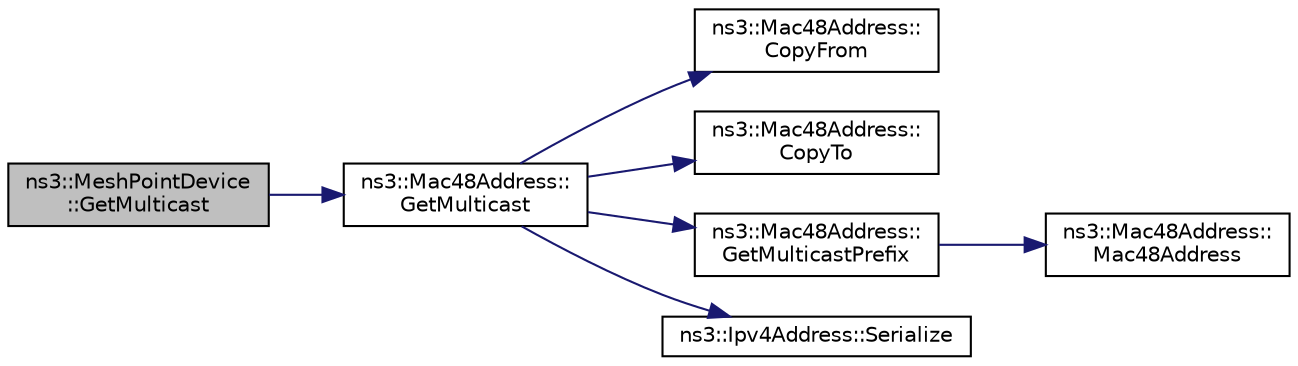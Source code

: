digraph "ns3::MeshPointDevice::GetMulticast"
{
 // LATEX_PDF_SIZE
  edge [fontname="Helvetica",fontsize="10",labelfontname="Helvetica",labelfontsize="10"];
  node [fontname="Helvetica",fontsize="10",shape=record];
  rankdir="LR";
  Node1 [label="ns3::MeshPointDevice\l::GetMulticast",height=0.2,width=0.4,color="black", fillcolor="grey75", style="filled", fontcolor="black",tooltip="Register routing protocol to be used. Protocol must be already installed on this mesh point."];
  Node1 -> Node2 [color="midnightblue",fontsize="10",style="solid",fontname="Helvetica"];
  Node2 [label="ns3::Mac48Address::\lGetMulticast",height=0.2,width=0.4,color="black", fillcolor="white", style="filled",URL="$classns3_1_1_mac48_address.html#a23d170f8c7a7d90a8110425620285819",tooltip=" "];
  Node2 -> Node3 [color="midnightblue",fontsize="10",style="solid",fontname="Helvetica"];
  Node3 [label="ns3::Mac48Address::\lCopyFrom",height=0.2,width=0.4,color="black", fillcolor="white", style="filled",URL="$classns3_1_1_mac48_address.html#a62033fab3f2c573f0cc0be1121d493d2",tooltip=" "];
  Node2 -> Node4 [color="midnightblue",fontsize="10",style="solid",fontname="Helvetica"];
  Node4 [label="ns3::Mac48Address::\lCopyTo",height=0.2,width=0.4,color="black", fillcolor="white", style="filled",URL="$classns3_1_1_mac48_address.html#aee207644fc383b292fedfa6fba3df91f",tooltip=" "];
  Node2 -> Node5 [color="midnightblue",fontsize="10",style="solid",fontname="Helvetica"];
  Node5 [label="ns3::Mac48Address::\lGetMulticastPrefix",height=0.2,width=0.4,color="black", fillcolor="white", style="filled",URL="$classns3_1_1_mac48_address.html#a972212d7b69ef0beab1048c733619b3a",tooltip=" "];
  Node5 -> Node6 [color="midnightblue",fontsize="10",style="solid",fontname="Helvetica"];
  Node6 [label="ns3::Mac48Address::\lMac48Address",height=0.2,width=0.4,color="black", fillcolor="white", style="filled",URL="$classns3_1_1_mac48_address.html#a17882c09fc6317d5bcf4efdb62a37d07",tooltip=" "];
  Node2 -> Node7 [color="midnightblue",fontsize="10",style="solid",fontname="Helvetica"];
  Node7 [label="ns3::Ipv4Address::Serialize",height=0.2,width=0.4,color="black", fillcolor="white", style="filled",URL="$classns3_1_1_ipv4_address.html#aab62842fa20761be56ad5d20c207cef5",tooltip="Serialize this address to a 4-byte buffer."];
}
